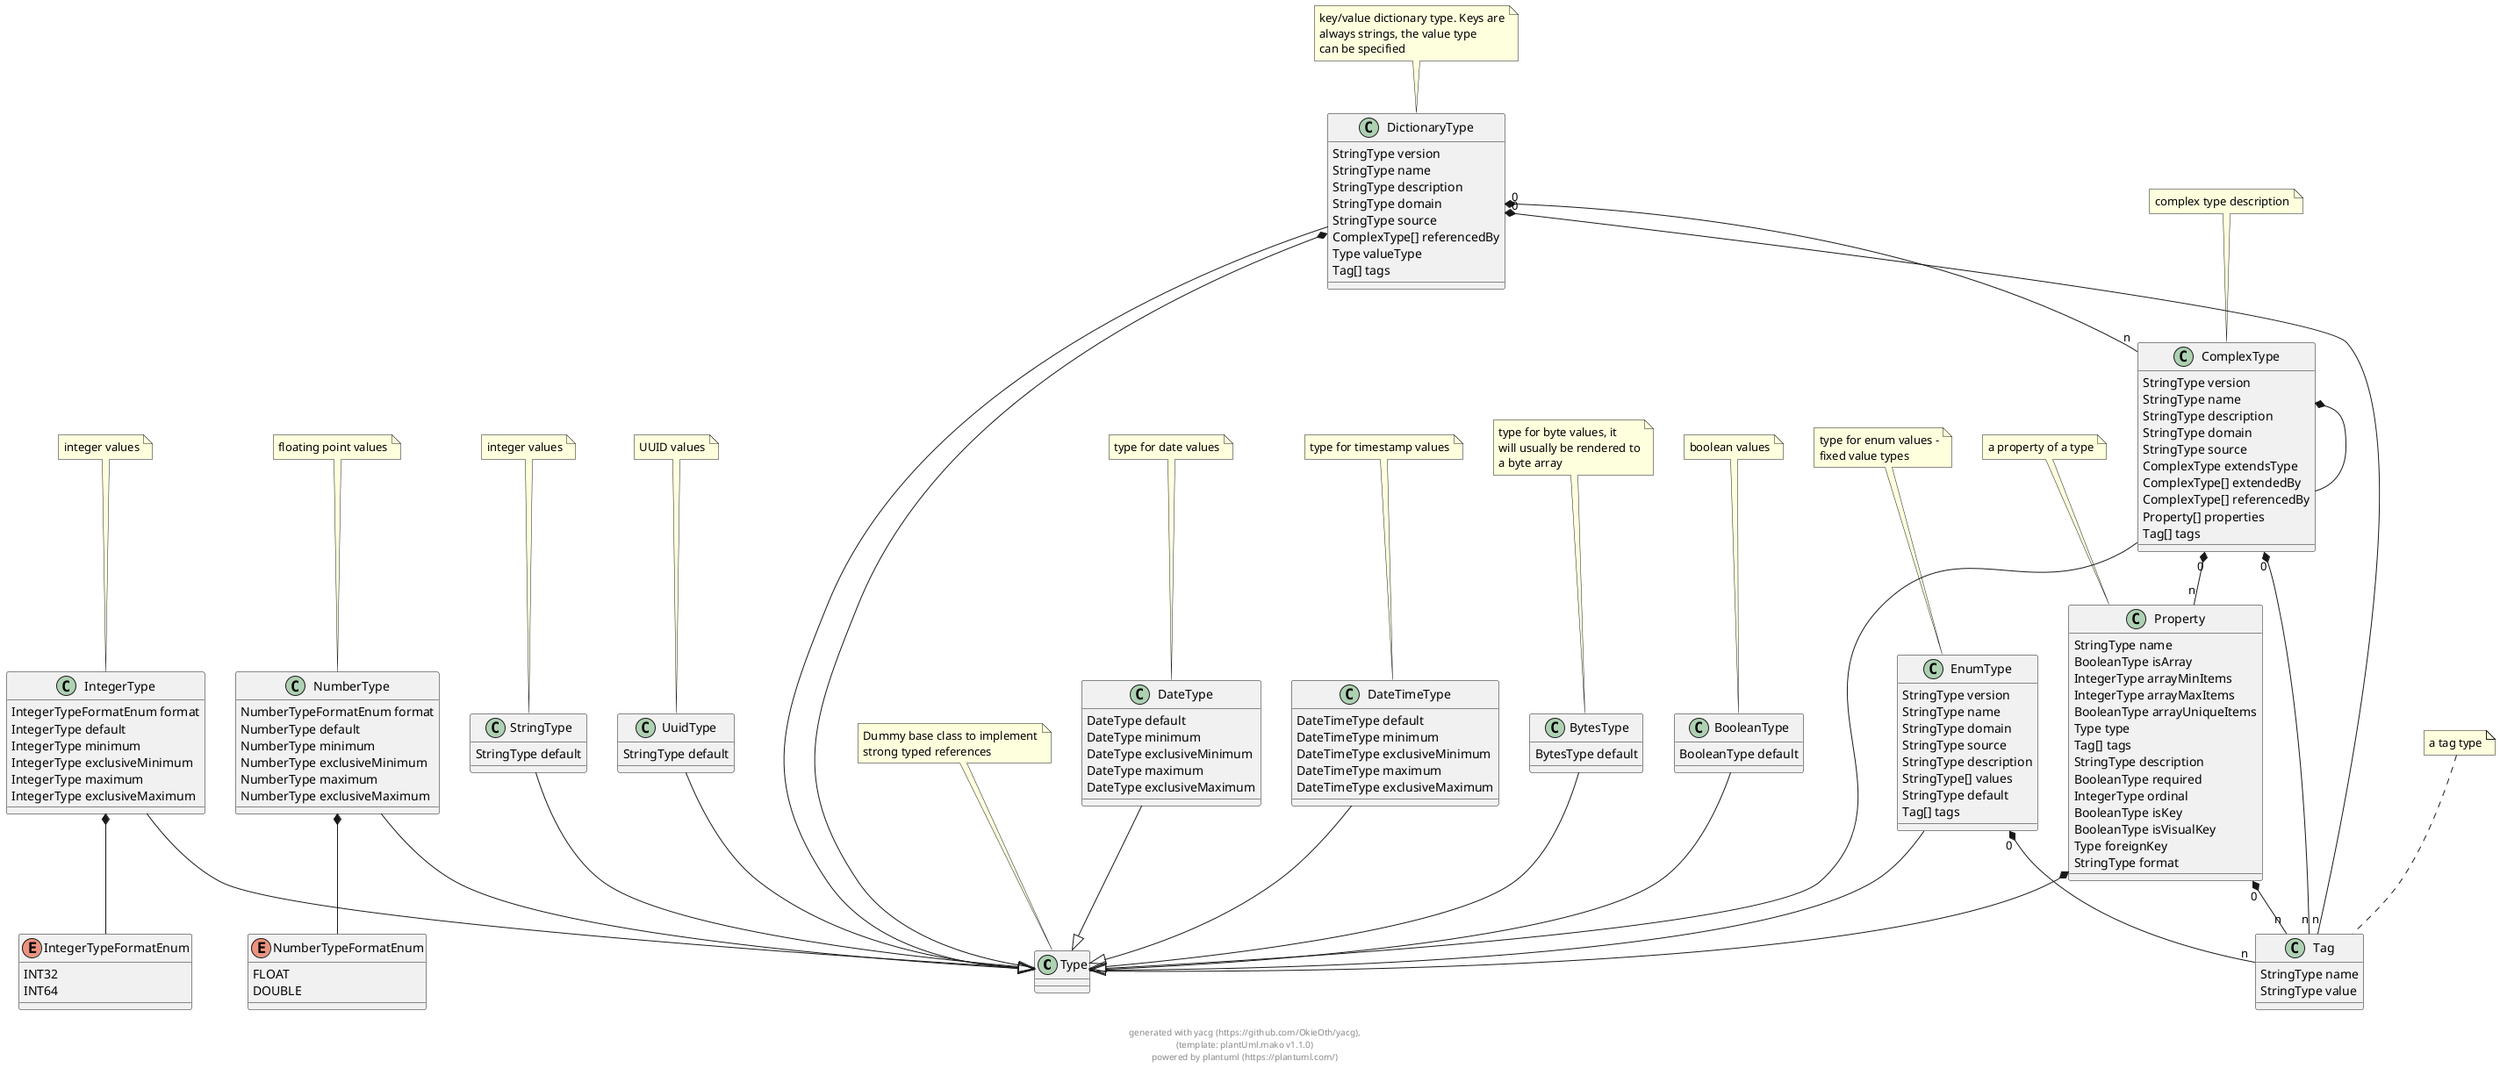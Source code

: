 
@startuml

class Type {
}

note top: Dummy base class to implement\nstrong typed references

class IntegerType {
        IntegerTypeFormatEnum format 
        IntegerType default 
        IntegerType minimum 
        IntegerType exclusiveMinimum 
        IntegerType maximum 
        IntegerType exclusiveMaximum 
}

note top: integer values

IntegerType --|> Type
enum IntegerTypeFormatEnum {
    INT32
    INT64
}


class NumberType {
        NumberTypeFormatEnum format 
        NumberType default 
        NumberType minimum 
        NumberType exclusiveMinimum 
        NumberType maximum 
        NumberType exclusiveMaximum 
}

note top: floating point values

NumberType --|> Type
enum NumberTypeFormatEnum {
    FLOAT
    DOUBLE
}


class BooleanType {
        BooleanType default 
}

note top: boolean values

BooleanType --|> Type
class StringType {
        StringType default 
}

note top: integer values

StringType --|> Type
class UuidType {
        StringType default 
}

note top: UUID values

UuidType --|> Type
class EnumType {
        StringType version 
        StringType name 
        StringType domain 
        StringType source 
        StringType description 
        StringType[] values 
        StringType default 
        Tag[] tags 
}

note top: type for enum values -\nfixed value types

EnumType --|> Type
class Tag {
        StringType name 
        StringType value 
}

note top: a tag type

class DateType {
        DateType default 
        DateType minimum 
        DateType exclusiveMinimum 
        DateType maximum 
        DateType exclusiveMaximum 
}

note top: type for date values

DateType --|> Type
class DateTimeType {
        DateTimeType default 
        DateTimeType minimum 
        DateTimeType exclusiveMinimum 
        DateTimeType maximum 
        DateTimeType exclusiveMaximum 
}

note top: type for timestamp values

DateTimeType --|> Type
class BytesType {
        BytesType default 
}

note top: type for byte values, it\nwill usually be rendered to\na byte array

BytesType --|> Type
class ComplexType {
        StringType version 
        StringType name 
        StringType description 
        StringType domain 
        StringType source 
        ComplexType extendsType 
        ComplexType[] extendedBy 
        ComplexType[] referencedBy 
        Property[] properties 
        Tag[] tags 
}

note top: complex type description

ComplexType --|> Type
class Property {
        StringType name 
        BooleanType isArray 
        IntegerType arrayMinItems 
        IntegerType arrayMaxItems 
        BooleanType arrayUniqueItems 
        Type type 
        Tag[] tags 
        StringType description 
        BooleanType required 
        IntegerType ordinal 
        BooleanType isKey 
        BooleanType isVisualKey 
        Type foreignKey 
        StringType format 
}

note top: a property of a type

class DictionaryType {
        StringType version 
        StringType name 
        StringType description 
        StringType domain 
        StringType source 
        ComplexType[] referencedBy 
        Type valueType 
        Tag[] tags 
}

note top: key/value dictionary type. Keys are\nalways strings, the value type\ncan be specified

DictionaryType --|> Type

    
    
IntegerType  *--  IntegerTypeFormatEnum        
            
    
    
NumberType  *--  NumberTypeFormatEnum        
            
    
    
    
    
    
EnumType "0" *-- "n" Tag        
            
    
    
    
    
    
ComplexType  *--  ComplexType        
            
ComplexType "0" *-- "n" Property        
            
ComplexType "0" *-- "n" Tag        
            
    
Property  *--  Type        
            
Property "0" *-- "n" Tag        
            
    
DictionaryType "0" *-- "n" ComplexType        
            
DictionaryType  *--  Type        
            
DictionaryType "0" *-- "n" Tag        
            

footer \ngenerated with yacg (https://github.com/OkieOth/yacg),\n(template: plantUml.mako v1.1.0)\npowered by plantuml (https://plantuml.com/)
@enduml
